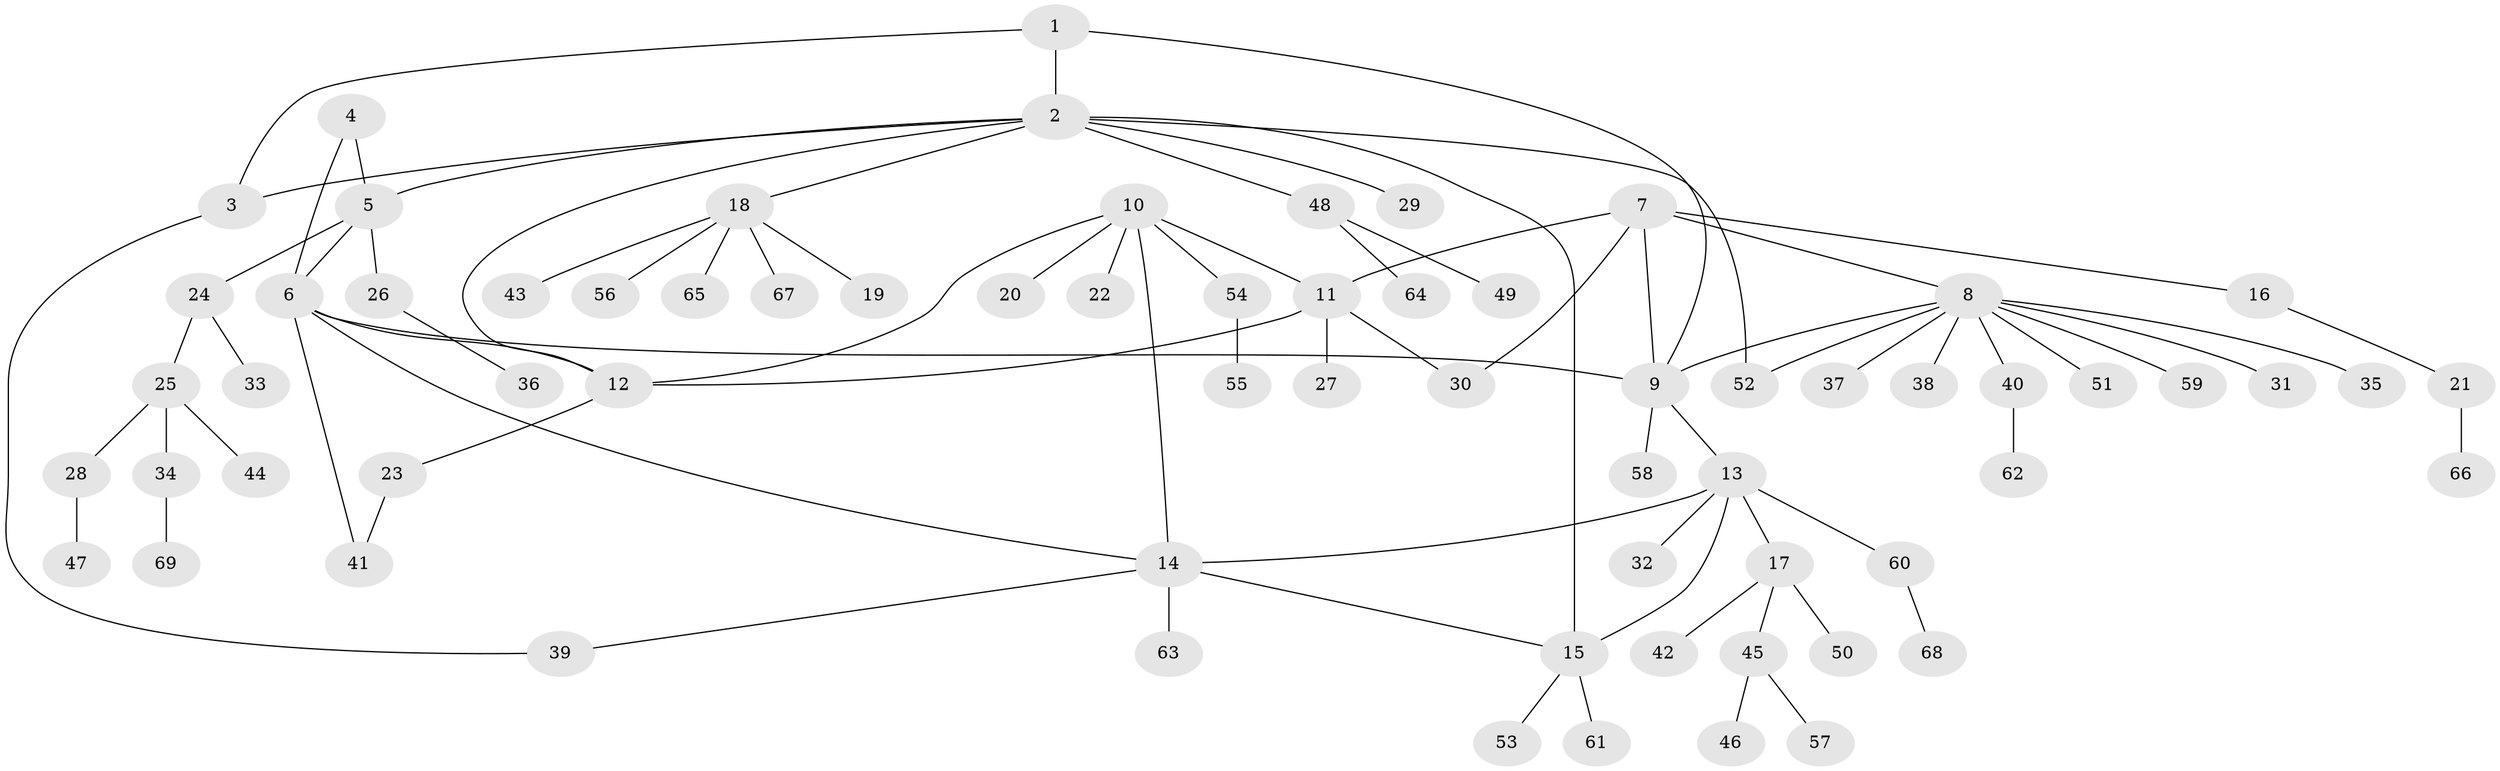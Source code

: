 // Generated by graph-tools (version 1.1) at 2025/11/02/27/25 16:11:29]
// undirected, 69 vertices, 83 edges
graph export_dot {
graph [start="1"]
  node [color=gray90,style=filled];
  1;
  2;
  3;
  4;
  5;
  6;
  7;
  8;
  9;
  10;
  11;
  12;
  13;
  14;
  15;
  16;
  17;
  18;
  19;
  20;
  21;
  22;
  23;
  24;
  25;
  26;
  27;
  28;
  29;
  30;
  31;
  32;
  33;
  34;
  35;
  36;
  37;
  38;
  39;
  40;
  41;
  42;
  43;
  44;
  45;
  46;
  47;
  48;
  49;
  50;
  51;
  52;
  53;
  54;
  55;
  56;
  57;
  58;
  59;
  60;
  61;
  62;
  63;
  64;
  65;
  66;
  67;
  68;
  69;
  1 -- 2;
  1 -- 3;
  1 -- 9;
  2 -- 3;
  2 -- 5;
  2 -- 12;
  2 -- 15;
  2 -- 18;
  2 -- 29;
  2 -- 48;
  2 -- 52;
  3 -- 39;
  4 -- 5;
  4 -- 6;
  5 -- 6;
  5 -- 24;
  5 -- 26;
  6 -- 9;
  6 -- 12;
  6 -- 14;
  6 -- 41;
  7 -- 8;
  7 -- 9;
  7 -- 11;
  7 -- 16;
  7 -- 30;
  8 -- 9;
  8 -- 31;
  8 -- 35;
  8 -- 37;
  8 -- 38;
  8 -- 40;
  8 -- 51;
  8 -- 52;
  8 -- 59;
  9 -- 13;
  9 -- 58;
  10 -- 11;
  10 -- 12;
  10 -- 14;
  10 -- 20;
  10 -- 22;
  10 -- 54;
  11 -- 12;
  11 -- 27;
  11 -- 30;
  12 -- 23;
  13 -- 14;
  13 -- 15;
  13 -- 17;
  13 -- 32;
  13 -- 60;
  14 -- 15;
  14 -- 39;
  14 -- 63;
  15 -- 53;
  15 -- 61;
  16 -- 21;
  17 -- 42;
  17 -- 45;
  17 -- 50;
  18 -- 19;
  18 -- 43;
  18 -- 56;
  18 -- 65;
  18 -- 67;
  21 -- 66;
  23 -- 41;
  24 -- 25;
  24 -- 33;
  25 -- 28;
  25 -- 34;
  25 -- 44;
  26 -- 36;
  28 -- 47;
  34 -- 69;
  40 -- 62;
  45 -- 46;
  45 -- 57;
  48 -- 49;
  48 -- 64;
  54 -- 55;
  60 -- 68;
}
